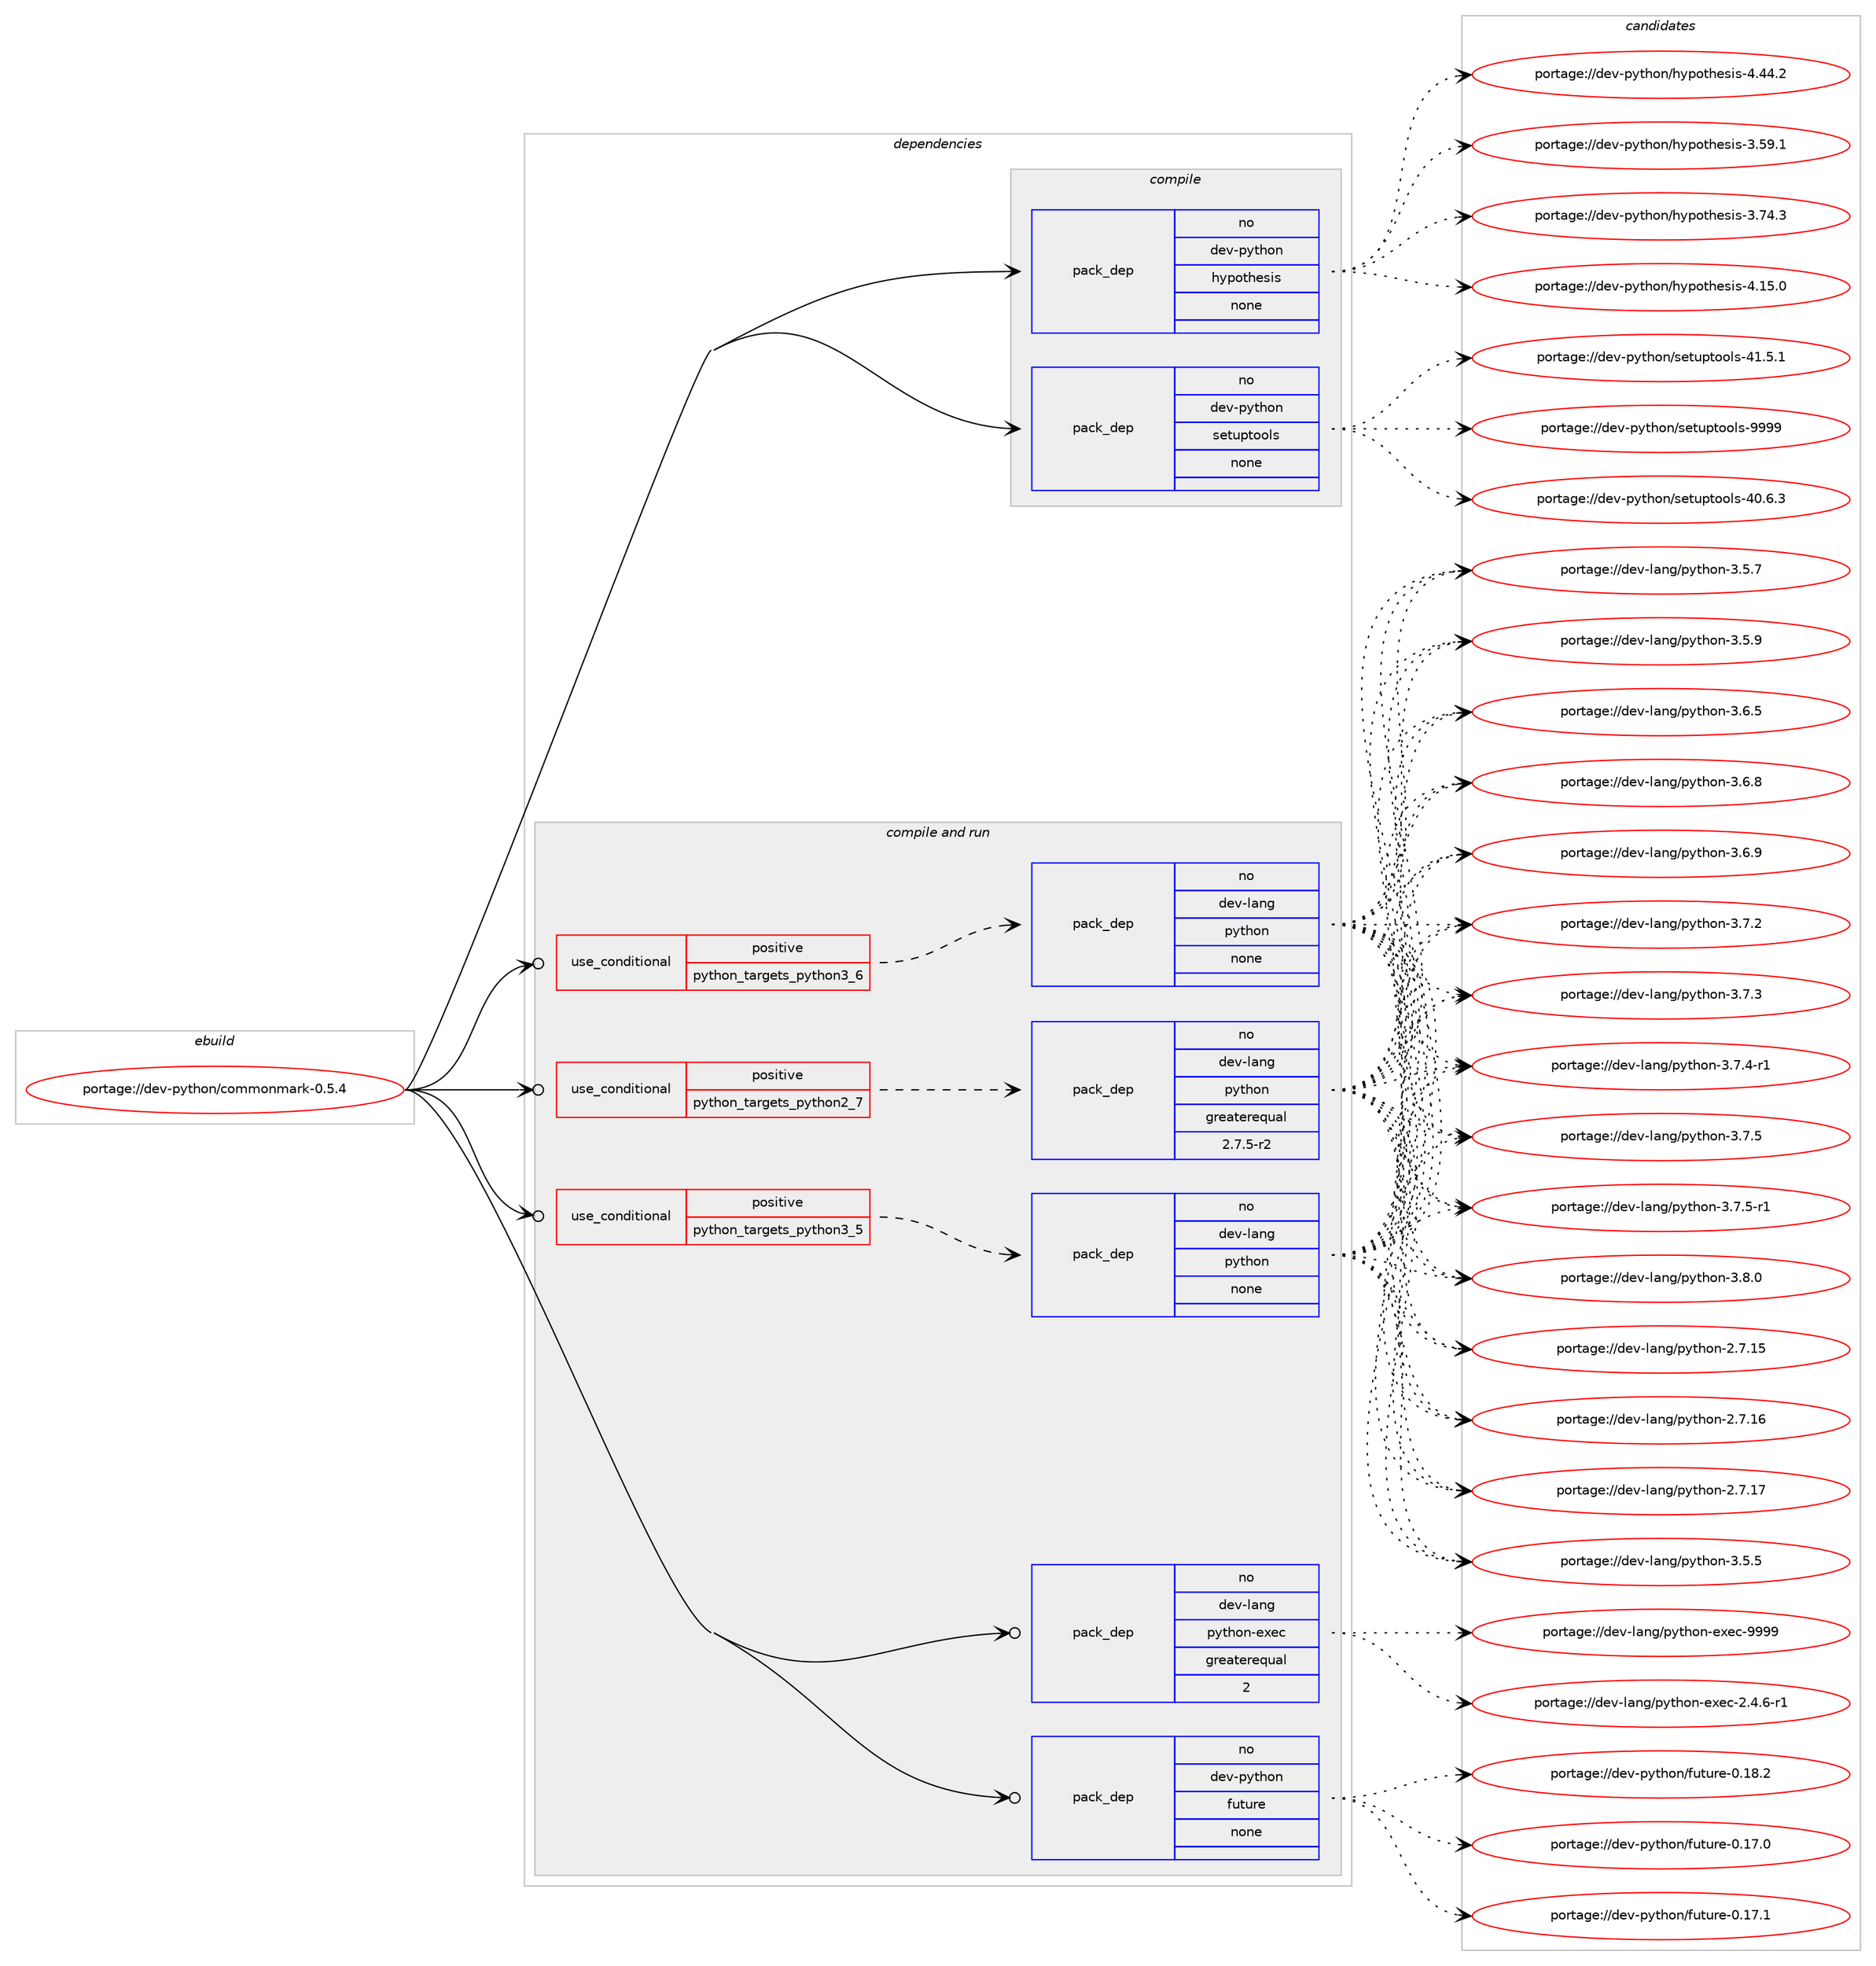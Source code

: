 digraph prolog {

# *************
# Graph options
# *************

newrank=true;
concentrate=true;
compound=true;
graph [rankdir=LR,fontname=Helvetica,fontsize=10,ranksep=1.5];#, ranksep=2.5, nodesep=0.2];
edge  [arrowhead=vee];
node  [fontname=Helvetica,fontsize=10];

# **********
# The ebuild
# **********

subgraph cluster_leftcol {
color=gray;
rank=same;
label=<<i>ebuild</i>>;
id [label="portage://dev-python/commonmark-0.5.4", color=red, width=4, href="../dev-python/commonmark-0.5.4.svg"];
}

# ****************
# The dependencies
# ****************

subgraph cluster_midcol {
color=gray;
label=<<i>dependencies</i>>;
subgraph cluster_compile {
fillcolor="#eeeeee";
style=filled;
label=<<i>compile</i>>;
subgraph pack104270 {
dependency134677 [label=<<TABLE BORDER="0" CELLBORDER="1" CELLSPACING="0" CELLPADDING="4" WIDTH="220"><TR><TD ROWSPAN="6" CELLPADDING="30">pack_dep</TD></TR><TR><TD WIDTH="110">no</TD></TR><TR><TD>dev-python</TD></TR><TR><TD>hypothesis</TD></TR><TR><TD>none</TD></TR><TR><TD></TD></TR></TABLE>>, shape=none, color=blue];
}
id:e -> dependency134677:w [weight=20,style="solid",arrowhead="vee"];
subgraph pack104271 {
dependency134678 [label=<<TABLE BORDER="0" CELLBORDER="1" CELLSPACING="0" CELLPADDING="4" WIDTH="220"><TR><TD ROWSPAN="6" CELLPADDING="30">pack_dep</TD></TR><TR><TD WIDTH="110">no</TD></TR><TR><TD>dev-python</TD></TR><TR><TD>setuptools</TD></TR><TR><TD>none</TD></TR><TR><TD></TD></TR></TABLE>>, shape=none, color=blue];
}
id:e -> dependency134678:w [weight=20,style="solid",arrowhead="vee"];
}
subgraph cluster_compileandrun {
fillcolor="#eeeeee";
style=filled;
label=<<i>compile and run</i>>;
subgraph cond27095 {
dependency134679 [label=<<TABLE BORDER="0" CELLBORDER="1" CELLSPACING="0" CELLPADDING="4"><TR><TD ROWSPAN="3" CELLPADDING="10">use_conditional</TD></TR><TR><TD>positive</TD></TR><TR><TD>python_targets_python2_7</TD></TR></TABLE>>, shape=none, color=red];
subgraph pack104272 {
dependency134680 [label=<<TABLE BORDER="0" CELLBORDER="1" CELLSPACING="0" CELLPADDING="4" WIDTH="220"><TR><TD ROWSPAN="6" CELLPADDING="30">pack_dep</TD></TR><TR><TD WIDTH="110">no</TD></TR><TR><TD>dev-lang</TD></TR><TR><TD>python</TD></TR><TR><TD>greaterequal</TD></TR><TR><TD>2.7.5-r2</TD></TR></TABLE>>, shape=none, color=blue];
}
dependency134679:e -> dependency134680:w [weight=20,style="dashed",arrowhead="vee"];
}
id:e -> dependency134679:w [weight=20,style="solid",arrowhead="odotvee"];
subgraph cond27096 {
dependency134681 [label=<<TABLE BORDER="0" CELLBORDER="1" CELLSPACING="0" CELLPADDING="4"><TR><TD ROWSPAN="3" CELLPADDING="10">use_conditional</TD></TR><TR><TD>positive</TD></TR><TR><TD>python_targets_python3_5</TD></TR></TABLE>>, shape=none, color=red];
subgraph pack104273 {
dependency134682 [label=<<TABLE BORDER="0" CELLBORDER="1" CELLSPACING="0" CELLPADDING="4" WIDTH="220"><TR><TD ROWSPAN="6" CELLPADDING="30">pack_dep</TD></TR><TR><TD WIDTH="110">no</TD></TR><TR><TD>dev-lang</TD></TR><TR><TD>python</TD></TR><TR><TD>none</TD></TR><TR><TD></TD></TR></TABLE>>, shape=none, color=blue];
}
dependency134681:e -> dependency134682:w [weight=20,style="dashed",arrowhead="vee"];
}
id:e -> dependency134681:w [weight=20,style="solid",arrowhead="odotvee"];
subgraph cond27097 {
dependency134683 [label=<<TABLE BORDER="0" CELLBORDER="1" CELLSPACING="0" CELLPADDING="4"><TR><TD ROWSPAN="3" CELLPADDING="10">use_conditional</TD></TR><TR><TD>positive</TD></TR><TR><TD>python_targets_python3_6</TD></TR></TABLE>>, shape=none, color=red];
subgraph pack104274 {
dependency134684 [label=<<TABLE BORDER="0" CELLBORDER="1" CELLSPACING="0" CELLPADDING="4" WIDTH="220"><TR><TD ROWSPAN="6" CELLPADDING="30">pack_dep</TD></TR><TR><TD WIDTH="110">no</TD></TR><TR><TD>dev-lang</TD></TR><TR><TD>python</TD></TR><TR><TD>none</TD></TR><TR><TD></TD></TR></TABLE>>, shape=none, color=blue];
}
dependency134683:e -> dependency134684:w [weight=20,style="dashed",arrowhead="vee"];
}
id:e -> dependency134683:w [weight=20,style="solid",arrowhead="odotvee"];
subgraph pack104275 {
dependency134685 [label=<<TABLE BORDER="0" CELLBORDER="1" CELLSPACING="0" CELLPADDING="4" WIDTH="220"><TR><TD ROWSPAN="6" CELLPADDING="30">pack_dep</TD></TR><TR><TD WIDTH="110">no</TD></TR><TR><TD>dev-lang</TD></TR><TR><TD>python-exec</TD></TR><TR><TD>greaterequal</TD></TR><TR><TD>2</TD></TR></TABLE>>, shape=none, color=blue];
}
id:e -> dependency134685:w [weight=20,style="solid",arrowhead="odotvee"];
subgraph pack104276 {
dependency134686 [label=<<TABLE BORDER="0" CELLBORDER="1" CELLSPACING="0" CELLPADDING="4" WIDTH="220"><TR><TD ROWSPAN="6" CELLPADDING="30">pack_dep</TD></TR><TR><TD WIDTH="110">no</TD></TR><TR><TD>dev-python</TD></TR><TR><TD>future</TD></TR><TR><TD>none</TD></TR><TR><TD></TD></TR></TABLE>>, shape=none, color=blue];
}
id:e -> dependency134686:w [weight=20,style="solid",arrowhead="odotvee"];
}
subgraph cluster_run {
fillcolor="#eeeeee";
style=filled;
label=<<i>run</i>>;
}
}

# **************
# The candidates
# **************

subgraph cluster_choices {
rank=same;
color=gray;
label=<<i>candidates</i>>;

subgraph choice104270 {
color=black;
nodesep=1;
choiceportage100101118451121211161041111104710412111211111610410111510511545514653574649 [label="portage://dev-python/hypothesis-3.59.1", color=red, width=4,href="../dev-python/hypothesis-3.59.1.svg"];
choiceportage100101118451121211161041111104710412111211111610410111510511545514655524651 [label="portage://dev-python/hypothesis-3.74.3", color=red, width=4,href="../dev-python/hypothesis-3.74.3.svg"];
choiceportage100101118451121211161041111104710412111211111610410111510511545524649534648 [label="portage://dev-python/hypothesis-4.15.0", color=red, width=4,href="../dev-python/hypothesis-4.15.0.svg"];
choiceportage100101118451121211161041111104710412111211111610410111510511545524652524650 [label="portage://dev-python/hypothesis-4.44.2", color=red, width=4,href="../dev-python/hypothesis-4.44.2.svg"];
dependency134677:e -> choiceportage100101118451121211161041111104710412111211111610410111510511545514653574649:w [style=dotted,weight="100"];
dependency134677:e -> choiceportage100101118451121211161041111104710412111211111610410111510511545514655524651:w [style=dotted,weight="100"];
dependency134677:e -> choiceportage100101118451121211161041111104710412111211111610410111510511545524649534648:w [style=dotted,weight="100"];
dependency134677:e -> choiceportage100101118451121211161041111104710412111211111610410111510511545524652524650:w [style=dotted,weight="100"];
}
subgraph choice104271 {
color=black;
nodesep=1;
choiceportage100101118451121211161041111104711510111611711211611111110811545524846544651 [label="portage://dev-python/setuptools-40.6.3", color=red, width=4,href="../dev-python/setuptools-40.6.3.svg"];
choiceportage100101118451121211161041111104711510111611711211611111110811545524946534649 [label="portage://dev-python/setuptools-41.5.1", color=red, width=4,href="../dev-python/setuptools-41.5.1.svg"];
choiceportage10010111845112121116104111110471151011161171121161111111081154557575757 [label="portage://dev-python/setuptools-9999", color=red, width=4,href="../dev-python/setuptools-9999.svg"];
dependency134678:e -> choiceportage100101118451121211161041111104711510111611711211611111110811545524846544651:w [style=dotted,weight="100"];
dependency134678:e -> choiceportage100101118451121211161041111104711510111611711211611111110811545524946534649:w [style=dotted,weight="100"];
dependency134678:e -> choiceportage10010111845112121116104111110471151011161171121161111111081154557575757:w [style=dotted,weight="100"];
}
subgraph choice104272 {
color=black;
nodesep=1;
choiceportage10010111845108971101034711212111610411111045504655464953 [label="portage://dev-lang/python-2.7.15", color=red, width=4,href="../dev-lang/python-2.7.15.svg"];
choiceportage10010111845108971101034711212111610411111045504655464954 [label="portage://dev-lang/python-2.7.16", color=red, width=4,href="../dev-lang/python-2.7.16.svg"];
choiceportage10010111845108971101034711212111610411111045504655464955 [label="portage://dev-lang/python-2.7.17", color=red, width=4,href="../dev-lang/python-2.7.17.svg"];
choiceportage100101118451089711010347112121116104111110455146534653 [label="portage://dev-lang/python-3.5.5", color=red, width=4,href="../dev-lang/python-3.5.5.svg"];
choiceportage100101118451089711010347112121116104111110455146534655 [label="portage://dev-lang/python-3.5.7", color=red, width=4,href="../dev-lang/python-3.5.7.svg"];
choiceportage100101118451089711010347112121116104111110455146534657 [label="portage://dev-lang/python-3.5.9", color=red, width=4,href="../dev-lang/python-3.5.9.svg"];
choiceportage100101118451089711010347112121116104111110455146544653 [label="portage://dev-lang/python-3.6.5", color=red, width=4,href="../dev-lang/python-3.6.5.svg"];
choiceportage100101118451089711010347112121116104111110455146544656 [label="portage://dev-lang/python-3.6.8", color=red, width=4,href="../dev-lang/python-3.6.8.svg"];
choiceportage100101118451089711010347112121116104111110455146544657 [label="portage://dev-lang/python-3.6.9", color=red, width=4,href="../dev-lang/python-3.6.9.svg"];
choiceportage100101118451089711010347112121116104111110455146554650 [label="portage://dev-lang/python-3.7.2", color=red, width=4,href="../dev-lang/python-3.7.2.svg"];
choiceportage100101118451089711010347112121116104111110455146554651 [label="portage://dev-lang/python-3.7.3", color=red, width=4,href="../dev-lang/python-3.7.3.svg"];
choiceportage1001011184510897110103471121211161041111104551465546524511449 [label="portage://dev-lang/python-3.7.4-r1", color=red, width=4,href="../dev-lang/python-3.7.4-r1.svg"];
choiceportage100101118451089711010347112121116104111110455146554653 [label="portage://dev-lang/python-3.7.5", color=red, width=4,href="../dev-lang/python-3.7.5.svg"];
choiceportage1001011184510897110103471121211161041111104551465546534511449 [label="portage://dev-lang/python-3.7.5-r1", color=red, width=4,href="../dev-lang/python-3.7.5-r1.svg"];
choiceportage100101118451089711010347112121116104111110455146564648 [label="portage://dev-lang/python-3.8.0", color=red, width=4,href="../dev-lang/python-3.8.0.svg"];
dependency134680:e -> choiceportage10010111845108971101034711212111610411111045504655464953:w [style=dotted,weight="100"];
dependency134680:e -> choiceportage10010111845108971101034711212111610411111045504655464954:w [style=dotted,weight="100"];
dependency134680:e -> choiceportage10010111845108971101034711212111610411111045504655464955:w [style=dotted,weight="100"];
dependency134680:e -> choiceportage100101118451089711010347112121116104111110455146534653:w [style=dotted,weight="100"];
dependency134680:e -> choiceportage100101118451089711010347112121116104111110455146534655:w [style=dotted,weight="100"];
dependency134680:e -> choiceportage100101118451089711010347112121116104111110455146534657:w [style=dotted,weight="100"];
dependency134680:e -> choiceportage100101118451089711010347112121116104111110455146544653:w [style=dotted,weight="100"];
dependency134680:e -> choiceportage100101118451089711010347112121116104111110455146544656:w [style=dotted,weight="100"];
dependency134680:e -> choiceportage100101118451089711010347112121116104111110455146544657:w [style=dotted,weight="100"];
dependency134680:e -> choiceportage100101118451089711010347112121116104111110455146554650:w [style=dotted,weight="100"];
dependency134680:e -> choiceportage100101118451089711010347112121116104111110455146554651:w [style=dotted,weight="100"];
dependency134680:e -> choiceportage1001011184510897110103471121211161041111104551465546524511449:w [style=dotted,weight="100"];
dependency134680:e -> choiceportage100101118451089711010347112121116104111110455146554653:w [style=dotted,weight="100"];
dependency134680:e -> choiceportage1001011184510897110103471121211161041111104551465546534511449:w [style=dotted,weight="100"];
dependency134680:e -> choiceportage100101118451089711010347112121116104111110455146564648:w [style=dotted,weight="100"];
}
subgraph choice104273 {
color=black;
nodesep=1;
choiceportage10010111845108971101034711212111610411111045504655464953 [label="portage://dev-lang/python-2.7.15", color=red, width=4,href="../dev-lang/python-2.7.15.svg"];
choiceportage10010111845108971101034711212111610411111045504655464954 [label="portage://dev-lang/python-2.7.16", color=red, width=4,href="../dev-lang/python-2.7.16.svg"];
choiceportage10010111845108971101034711212111610411111045504655464955 [label="portage://dev-lang/python-2.7.17", color=red, width=4,href="../dev-lang/python-2.7.17.svg"];
choiceportage100101118451089711010347112121116104111110455146534653 [label="portage://dev-lang/python-3.5.5", color=red, width=4,href="../dev-lang/python-3.5.5.svg"];
choiceportage100101118451089711010347112121116104111110455146534655 [label="portage://dev-lang/python-3.5.7", color=red, width=4,href="../dev-lang/python-3.5.7.svg"];
choiceportage100101118451089711010347112121116104111110455146534657 [label="portage://dev-lang/python-3.5.9", color=red, width=4,href="../dev-lang/python-3.5.9.svg"];
choiceportage100101118451089711010347112121116104111110455146544653 [label="portage://dev-lang/python-3.6.5", color=red, width=4,href="../dev-lang/python-3.6.5.svg"];
choiceportage100101118451089711010347112121116104111110455146544656 [label="portage://dev-lang/python-3.6.8", color=red, width=4,href="../dev-lang/python-3.6.8.svg"];
choiceportage100101118451089711010347112121116104111110455146544657 [label="portage://dev-lang/python-3.6.9", color=red, width=4,href="../dev-lang/python-3.6.9.svg"];
choiceportage100101118451089711010347112121116104111110455146554650 [label="portage://dev-lang/python-3.7.2", color=red, width=4,href="../dev-lang/python-3.7.2.svg"];
choiceportage100101118451089711010347112121116104111110455146554651 [label="portage://dev-lang/python-3.7.3", color=red, width=4,href="../dev-lang/python-3.7.3.svg"];
choiceportage1001011184510897110103471121211161041111104551465546524511449 [label="portage://dev-lang/python-3.7.4-r1", color=red, width=4,href="../dev-lang/python-3.7.4-r1.svg"];
choiceportage100101118451089711010347112121116104111110455146554653 [label="portage://dev-lang/python-3.7.5", color=red, width=4,href="../dev-lang/python-3.7.5.svg"];
choiceportage1001011184510897110103471121211161041111104551465546534511449 [label="portage://dev-lang/python-3.7.5-r1", color=red, width=4,href="../dev-lang/python-3.7.5-r1.svg"];
choiceportage100101118451089711010347112121116104111110455146564648 [label="portage://dev-lang/python-3.8.0", color=red, width=4,href="../dev-lang/python-3.8.0.svg"];
dependency134682:e -> choiceportage10010111845108971101034711212111610411111045504655464953:w [style=dotted,weight="100"];
dependency134682:e -> choiceportage10010111845108971101034711212111610411111045504655464954:w [style=dotted,weight="100"];
dependency134682:e -> choiceportage10010111845108971101034711212111610411111045504655464955:w [style=dotted,weight="100"];
dependency134682:e -> choiceportage100101118451089711010347112121116104111110455146534653:w [style=dotted,weight="100"];
dependency134682:e -> choiceportage100101118451089711010347112121116104111110455146534655:w [style=dotted,weight="100"];
dependency134682:e -> choiceportage100101118451089711010347112121116104111110455146534657:w [style=dotted,weight="100"];
dependency134682:e -> choiceportage100101118451089711010347112121116104111110455146544653:w [style=dotted,weight="100"];
dependency134682:e -> choiceportage100101118451089711010347112121116104111110455146544656:w [style=dotted,weight="100"];
dependency134682:e -> choiceportage100101118451089711010347112121116104111110455146544657:w [style=dotted,weight="100"];
dependency134682:e -> choiceportage100101118451089711010347112121116104111110455146554650:w [style=dotted,weight="100"];
dependency134682:e -> choiceportage100101118451089711010347112121116104111110455146554651:w [style=dotted,weight="100"];
dependency134682:e -> choiceportage1001011184510897110103471121211161041111104551465546524511449:w [style=dotted,weight="100"];
dependency134682:e -> choiceportage100101118451089711010347112121116104111110455146554653:w [style=dotted,weight="100"];
dependency134682:e -> choiceportage1001011184510897110103471121211161041111104551465546534511449:w [style=dotted,weight="100"];
dependency134682:e -> choiceportage100101118451089711010347112121116104111110455146564648:w [style=dotted,weight="100"];
}
subgraph choice104274 {
color=black;
nodesep=1;
choiceportage10010111845108971101034711212111610411111045504655464953 [label="portage://dev-lang/python-2.7.15", color=red, width=4,href="../dev-lang/python-2.7.15.svg"];
choiceportage10010111845108971101034711212111610411111045504655464954 [label="portage://dev-lang/python-2.7.16", color=red, width=4,href="../dev-lang/python-2.7.16.svg"];
choiceportage10010111845108971101034711212111610411111045504655464955 [label="portage://dev-lang/python-2.7.17", color=red, width=4,href="../dev-lang/python-2.7.17.svg"];
choiceportage100101118451089711010347112121116104111110455146534653 [label="portage://dev-lang/python-3.5.5", color=red, width=4,href="../dev-lang/python-3.5.5.svg"];
choiceportage100101118451089711010347112121116104111110455146534655 [label="portage://dev-lang/python-3.5.7", color=red, width=4,href="../dev-lang/python-3.5.7.svg"];
choiceportage100101118451089711010347112121116104111110455146534657 [label="portage://dev-lang/python-3.5.9", color=red, width=4,href="../dev-lang/python-3.5.9.svg"];
choiceportage100101118451089711010347112121116104111110455146544653 [label="portage://dev-lang/python-3.6.5", color=red, width=4,href="../dev-lang/python-3.6.5.svg"];
choiceportage100101118451089711010347112121116104111110455146544656 [label="portage://dev-lang/python-3.6.8", color=red, width=4,href="../dev-lang/python-3.6.8.svg"];
choiceportage100101118451089711010347112121116104111110455146544657 [label="portage://dev-lang/python-3.6.9", color=red, width=4,href="../dev-lang/python-3.6.9.svg"];
choiceportage100101118451089711010347112121116104111110455146554650 [label="portage://dev-lang/python-3.7.2", color=red, width=4,href="../dev-lang/python-3.7.2.svg"];
choiceportage100101118451089711010347112121116104111110455146554651 [label="portage://dev-lang/python-3.7.3", color=red, width=4,href="../dev-lang/python-3.7.3.svg"];
choiceportage1001011184510897110103471121211161041111104551465546524511449 [label="portage://dev-lang/python-3.7.4-r1", color=red, width=4,href="../dev-lang/python-3.7.4-r1.svg"];
choiceportage100101118451089711010347112121116104111110455146554653 [label="portage://dev-lang/python-3.7.5", color=red, width=4,href="../dev-lang/python-3.7.5.svg"];
choiceportage1001011184510897110103471121211161041111104551465546534511449 [label="portage://dev-lang/python-3.7.5-r1", color=red, width=4,href="../dev-lang/python-3.7.5-r1.svg"];
choiceportage100101118451089711010347112121116104111110455146564648 [label="portage://dev-lang/python-3.8.0", color=red, width=4,href="../dev-lang/python-3.8.0.svg"];
dependency134684:e -> choiceportage10010111845108971101034711212111610411111045504655464953:w [style=dotted,weight="100"];
dependency134684:e -> choiceportage10010111845108971101034711212111610411111045504655464954:w [style=dotted,weight="100"];
dependency134684:e -> choiceportage10010111845108971101034711212111610411111045504655464955:w [style=dotted,weight="100"];
dependency134684:e -> choiceportage100101118451089711010347112121116104111110455146534653:w [style=dotted,weight="100"];
dependency134684:e -> choiceportage100101118451089711010347112121116104111110455146534655:w [style=dotted,weight="100"];
dependency134684:e -> choiceportage100101118451089711010347112121116104111110455146534657:w [style=dotted,weight="100"];
dependency134684:e -> choiceportage100101118451089711010347112121116104111110455146544653:w [style=dotted,weight="100"];
dependency134684:e -> choiceportage100101118451089711010347112121116104111110455146544656:w [style=dotted,weight="100"];
dependency134684:e -> choiceportage100101118451089711010347112121116104111110455146544657:w [style=dotted,weight="100"];
dependency134684:e -> choiceportage100101118451089711010347112121116104111110455146554650:w [style=dotted,weight="100"];
dependency134684:e -> choiceportage100101118451089711010347112121116104111110455146554651:w [style=dotted,weight="100"];
dependency134684:e -> choiceportage1001011184510897110103471121211161041111104551465546524511449:w [style=dotted,weight="100"];
dependency134684:e -> choiceportage100101118451089711010347112121116104111110455146554653:w [style=dotted,weight="100"];
dependency134684:e -> choiceportage1001011184510897110103471121211161041111104551465546534511449:w [style=dotted,weight="100"];
dependency134684:e -> choiceportage100101118451089711010347112121116104111110455146564648:w [style=dotted,weight="100"];
}
subgraph choice104275 {
color=black;
nodesep=1;
choiceportage10010111845108971101034711212111610411111045101120101994550465246544511449 [label="portage://dev-lang/python-exec-2.4.6-r1", color=red, width=4,href="../dev-lang/python-exec-2.4.6-r1.svg"];
choiceportage10010111845108971101034711212111610411111045101120101994557575757 [label="portage://dev-lang/python-exec-9999", color=red, width=4,href="../dev-lang/python-exec-9999.svg"];
dependency134685:e -> choiceportage10010111845108971101034711212111610411111045101120101994550465246544511449:w [style=dotted,weight="100"];
dependency134685:e -> choiceportage10010111845108971101034711212111610411111045101120101994557575757:w [style=dotted,weight="100"];
}
subgraph choice104276 {
color=black;
nodesep=1;
choiceportage100101118451121211161041111104710211711611711410145484649554648 [label="portage://dev-python/future-0.17.0", color=red, width=4,href="../dev-python/future-0.17.0.svg"];
choiceportage100101118451121211161041111104710211711611711410145484649554649 [label="portage://dev-python/future-0.17.1", color=red, width=4,href="../dev-python/future-0.17.1.svg"];
choiceportage100101118451121211161041111104710211711611711410145484649564650 [label="portage://dev-python/future-0.18.2", color=red, width=4,href="../dev-python/future-0.18.2.svg"];
dependency134686:e -> choiceportage100101118451121211161041111104710211711611711410145484649554648:w [style=dotted,weight="100"];
dependency134686:e -> choiceportage100101118451121211161041111104710211711611711410145484649554649:w [style=dotted,weight="100"];
dependency134686:e -> choiceportage100101118451121211161041111104710211711611711410145484649564650:w [style=dotted,weight="100"];
}
}

}
